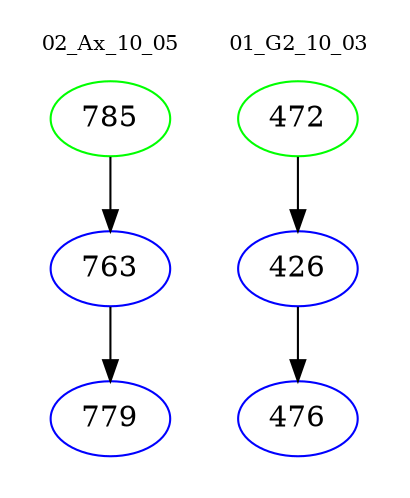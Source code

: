 digraph{
subgraph cluster_0 {
color = white
label = "02_Ax_10_05";
fontsize=10;
T0_785 [label="785", color="green"]
T0_785 -> T0_763 [color="black"]
T0_763 [label="763", color="blue"]
T0_763 -> T0_779 [color="black"]
T0_779 [label="779", color="blue"]
}
subgraph cluster_1 {
color = white
label = "01_G2_10_03";
fontsize=10;
T1_472 [label="472", color="green"]
T1_472 -> T1_426 [color="black"]
T1_426 [label="426", color="blue"]
T1_426 -> T1_476 [color="black"]
T1_476 [label="476", color="blue"]
}
}
